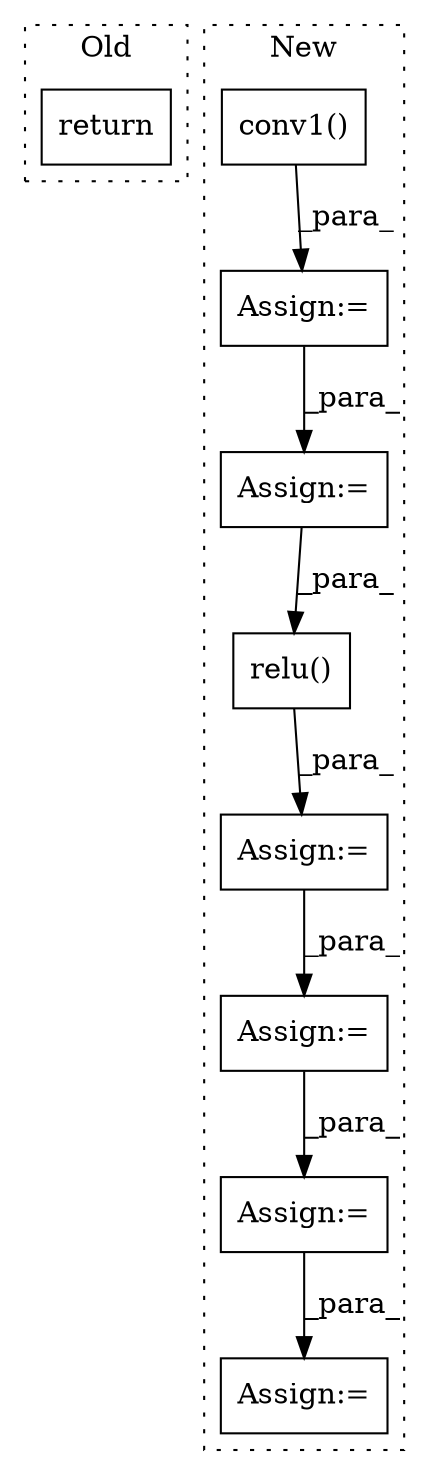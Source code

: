 digraph G {
subgraph cluster0 {
1 [label="return" a="93" s="13063" l="7" shape="box"];
label = "Old";
style="dotted";
}
subgraph cluster1 {
2 [label="conv1()" a="75" s="13076,13091" l="11,1" shape="box"];
3 [label="Assign:=" a="68" s="13073" l="3" shape="box"];
4 [label="Assign:=" a="68" s="13267" l="3" shape="box"];
5 [label="Assign:=" a="68" s="13166" l="3" shape="box"];
6 [label="Assign:=" a="68" s="13368" l="3" shape="box"];
7 [label="relu()" a="75" s="13138,13152" l="10,1" shape="box"];
8 [label="Assign:=" a="68" s="13135" l="3" shape="box"];
9 [label="Assign:=" a="68" s="13105" l="3" shape="box"];
label = "New";
style="dotted";
}
2 -> 3 [label="_para_"];
3 -> 9 [label="_para_"];
4 -> 6 [label="_para_"];
5 -> 4 [label="_para_"];
7 -> 8 [label="_para_"];
8 -> 5 [label="_para_"];
9 -> 7 [label="_para_"];
}